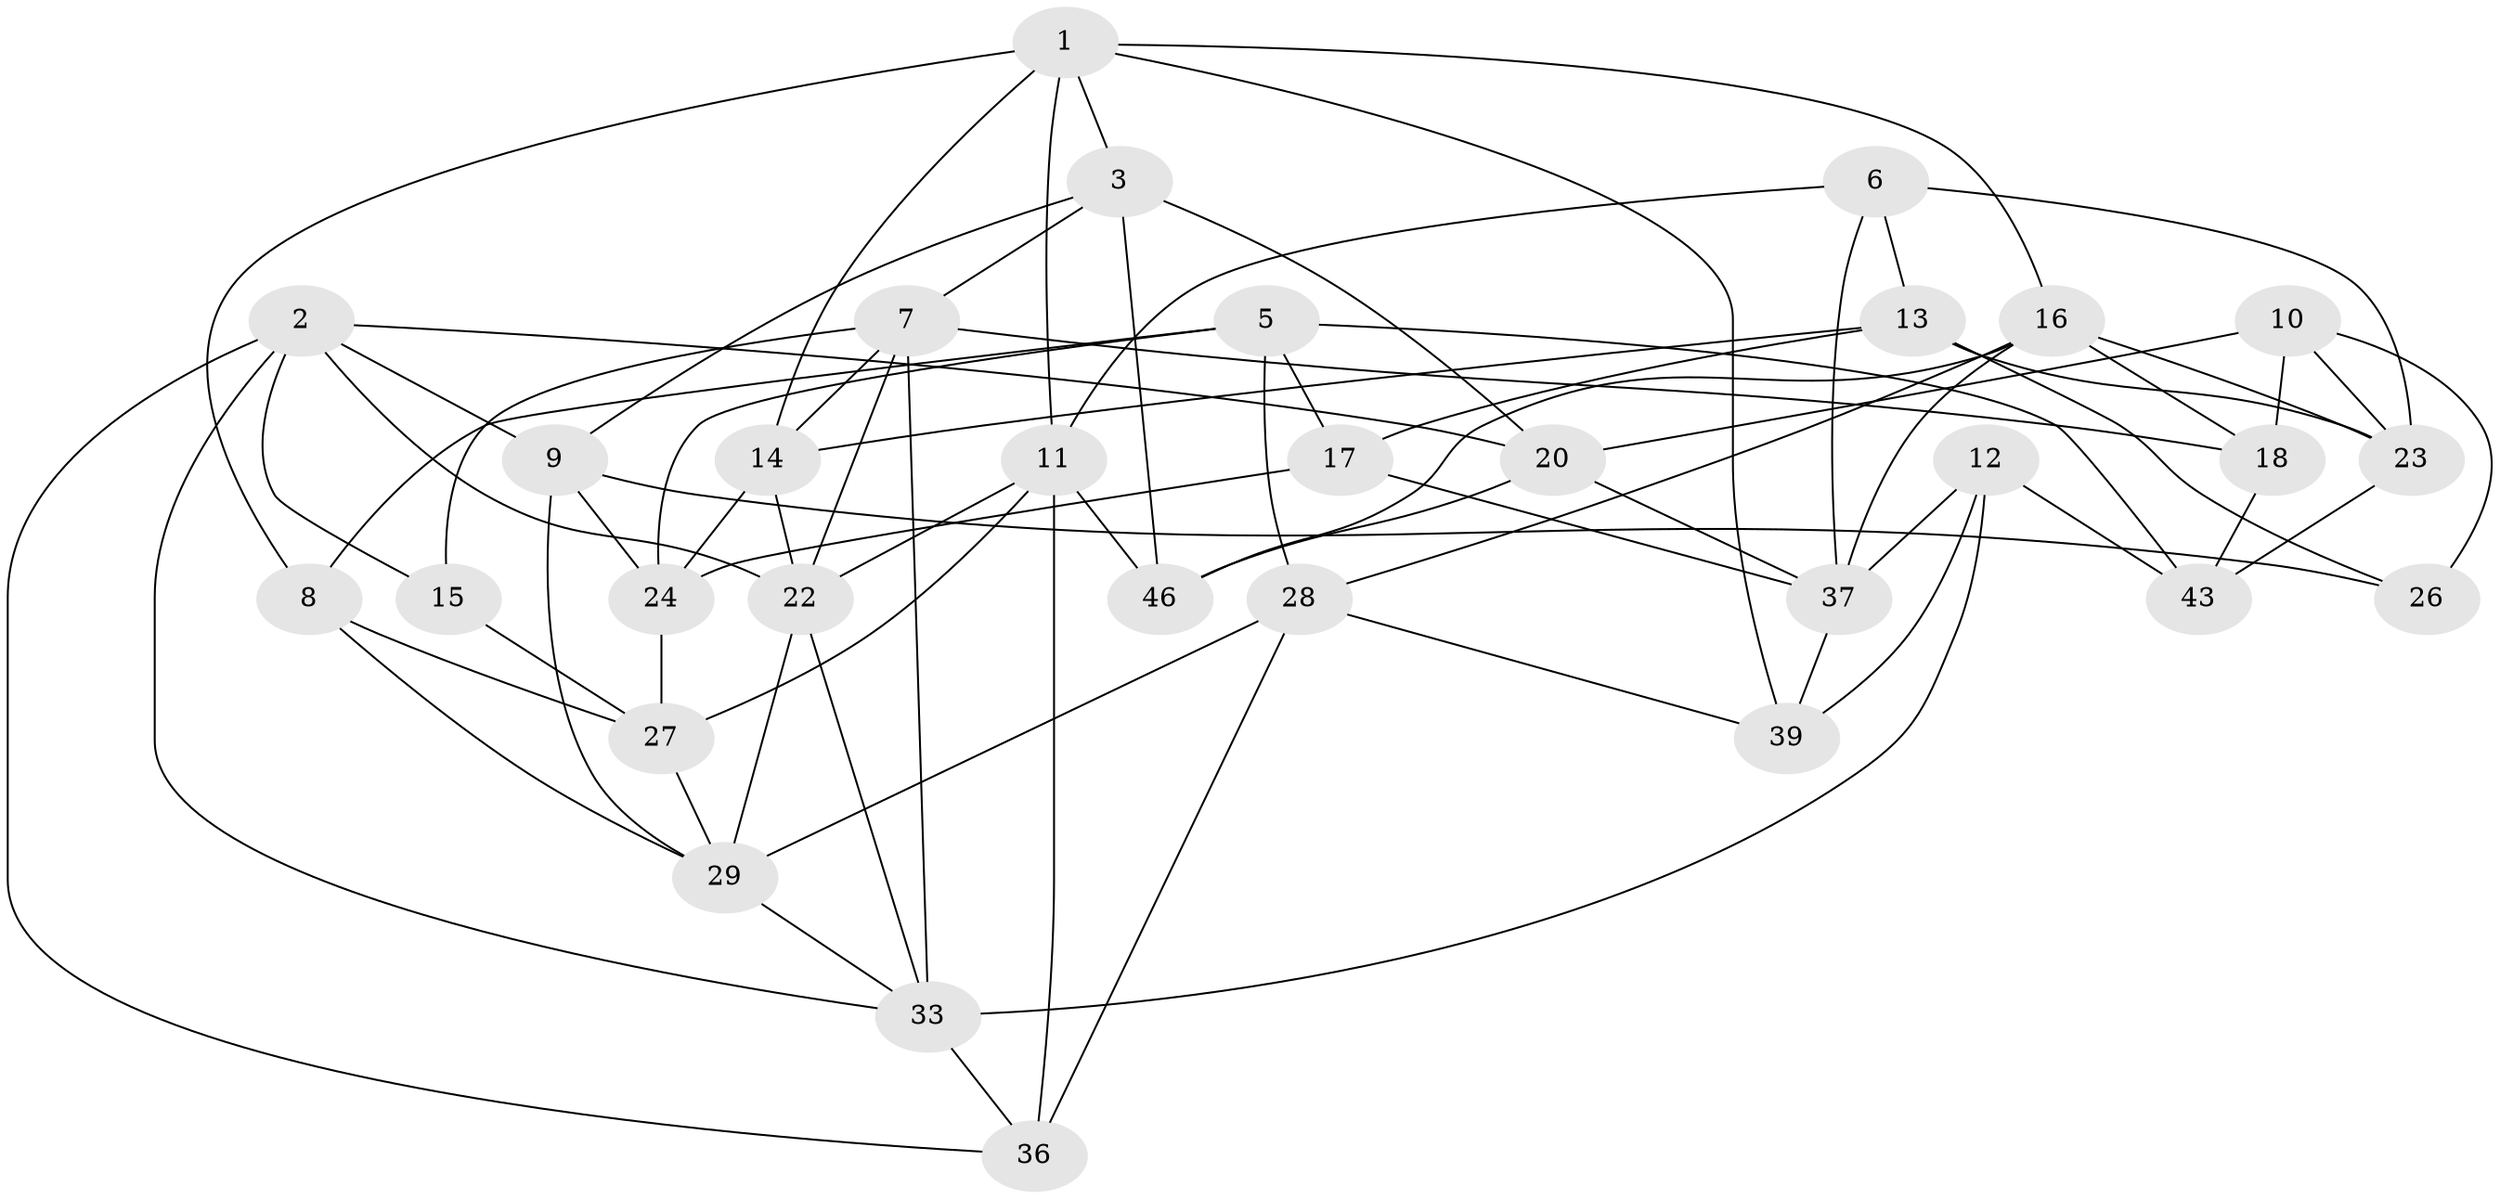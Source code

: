// original degree distribution, {4: 1.0}
// Generated by graph-tools (version 1.1) at 2025/11/02/27/25 16:11:47]
// undirected, 31 vertices, 75 edges
graph export_dot {
graph [start="1"]
  node [color=gray90,style=filled];
  1 [super="+41"];
  2 [super="+21"];
  3 [super="+4"];
  5 [super="+19"];
  6;
  7 [super="+38"];
  8;
  9 [super="+48"];
  10 [super="+50"];
  11 [super="+25"];
  12;
  13 [super="+45"];
  14 [super="+35"];
  15;
  16 [super="+30"];
  17;
  18;
  20 [super="+31"];
  22 [super="+32"];
  23 [super="+40"];
  24 [super="+44"];
  26;
  27 [super="+49"];
  28 [super="+47"];
  29 [super="+42"];
  33 [super="+34"];
  36;
  37 [super="+51"];
  39;
  43;
  46;
  1 -- 8;
  1 -- 3;
  1 -- 16;
  1 -- 11;
  1 -- 14;
  1 -- 39;
  2 -- 36;
  2 -- 9;
  2 -- 33;
  2 -- 22;
  2 -- 15;
  2 -- 20;
  3 -- 20;
  3 -- 9 [weight=2];
  3 -- 46;
  3 -- 7;
  5 -- 28 [weight=2];
  5 -- 8;
  5 -- 43;
  5 -- 24;
  5 -- 17;
  6 -- 13;
  6 -- 11;
  6 -- 37;
  6 -- 23;
  7 -- 14;
  7 -- 15;
  7 -- 18;
  7 -- 22;
  7 -- 33;
  8 -- 29;
  8 -- 27;
  9 -- 26;
  9 -- 29;
  9 -- 24;
  10 -- 26 [weight=2];
  10 -- 23;
  10 -- 18;
  10 -- 20 [weight=2];
  11 -- 46;
  11 -- 27;
  11 -- 36;
  11 -- 22;
  12 -- 37;
  12 -- 43;
  12 -- 33;
  12 -- 39;
  13 -- 23 [weight=2];
  13 -- 26;
  13 -- 17;
  13 -- 14;
  14 -- 24 [weight=2];
  14 -- 22;
  15 -- 27 [weight=2];
  16 -- 18;
  16 -- 28;
  16 -- 37;
  16 -- 46;
  16 -- 23;
  17 -- 37;
  17 -- 24;
  18 -- 43;
  20 -- 46;
  20 -- 37;
  22 -- 33;
  22 -- 29;
  23 -- 43;
  24 -- 27;
  27 -- 29;
  28 -- 36;
  28 -- 39;
  28 -- 29;
  29 -- 33;
  33 -- 36;
  37 -- 39;
}
